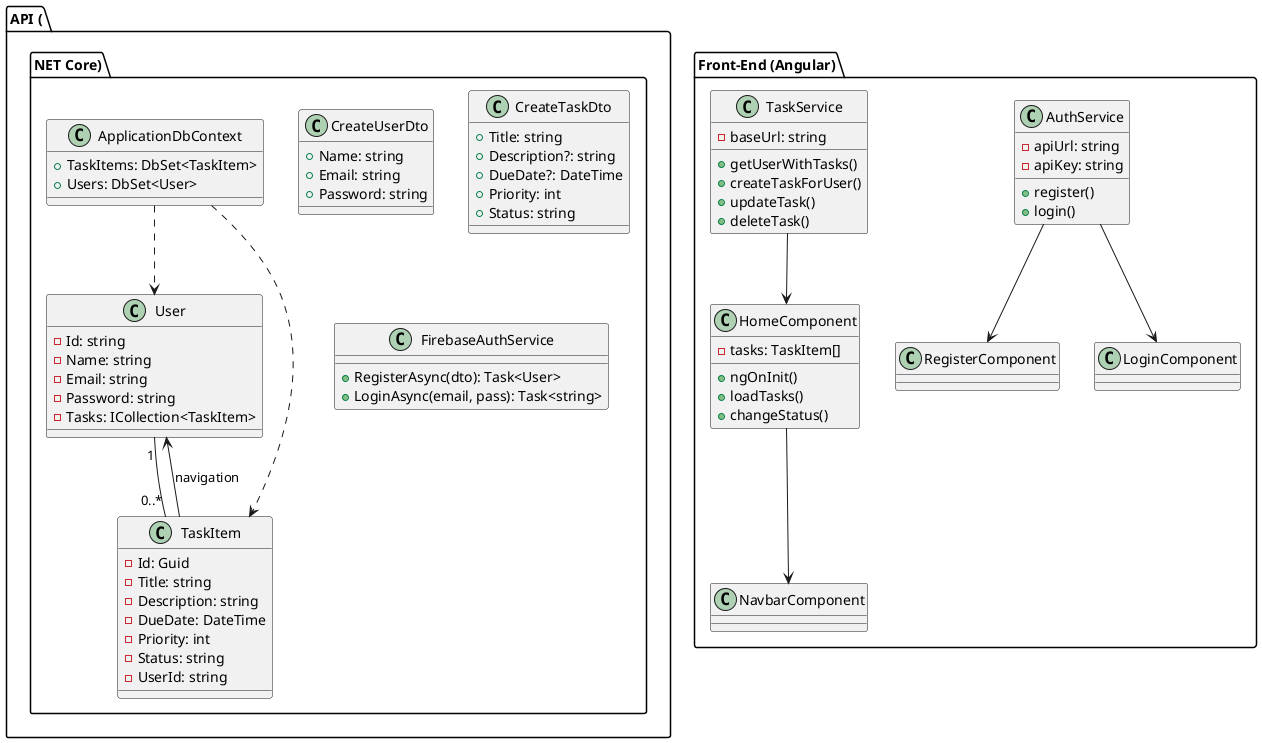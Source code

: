 @startuml
package "API (.NET Core)" {
  class User {
    - Id: string
    - Name: string
    - Email: string
    - Password: string
    - Tasks: ICollection<TaskItem>
  }
  class TaskItem {
    - Id: Guid
    - Title: string
    - Description: string
    - DueDate: DateTime
    - Priority: int
    - Status: string
    - UserId: string
  }
  class CreateUserDto {
    + Name: string
    + Email: string
    + Password: string
  }
  class CreateTaskDto {
    + Title: string
    + Description?: string
    + DueDate?: DateTime
    + Priority: int
    + Status: string
  }
  class ApplicationDbContext {
    + TaskItems: DbSet<TaskItem>
    + Users: DbSet<User>
  }
  class FirebaseAuthService {
    + RegisterAsync(dto): Task<User>
    + LoginAsync(email, pass): Task<string>
  }

  User "1" -- "0..*" TaskItem
  ApplicationDbContext ..> User
  ApplicationDbContext ..> TaskItem
  TaskItem --> User : navigation
}
package "Front-End (Angular)" {
  class AuthService {
    - apiUrl: string
    - apiKey: string
    + register()
    + login()
  }
  class TaskService {
    - baseUrl: string
    + getUserWithTasks()
    + createTaskForUser()
    + updateTask()
    + deleteTask()
  }
  class HomeComponent {
    - tasks: TaskItem[]
    + ngOnInit()
    + loadTasks()
    + changeStatus()
  }
  class RegisterComponent
  class LoginComponent
  class NavbarComponent

  AuthService --> RegisterComponent
  AuthService --> LoginComponent
  TaskService --> HomeComponent
  HomeComponent --> NavbarComponent
}
@enduml
